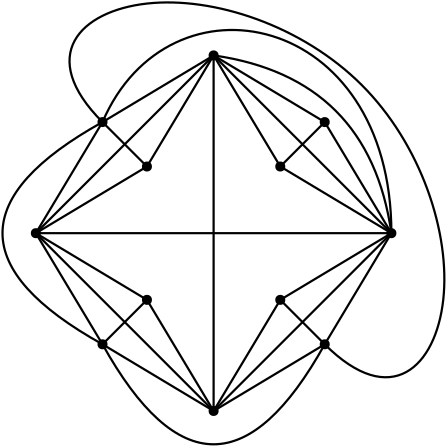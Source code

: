 <?xml version="1.0"?>
<!DOCTYPE ipe SYSTEM "ipe.dtd">
<ipe version="70218" creator="Ipe 7.2.24">
<info created="D:20220307114630" modified="D:20220307140047"/>
<ipestyle name="basic">
<symbol name="arrow/arc(spx)">
<path stroke="sym-stroke" fill="sym-stroke" pen="sym-pen">
0 0 m
-1 0.333 l
-1 -0.333 l
h
</path>
</symbol>
<symbol name="arrow/farc(spx)">
<path stroke="sym-stroke" fill="white" pen="sym-pen">
0 0 m
-1 0.333 l
-1 -0.333 l
h
</path>
</symbol>
<symbol name="arrow/ptarc(spx)">
<path stroke="sym-stroke" fill="sym-stroke" pen="sym-pen">
0 0 m
-1 0.333 l
-0.8 0 l
-1 -0.333 l
h
</path>
</symbol>
<symbol name="arrow/fptarc(spx)">
<path stroke="sym-stroke" fill="white" pen="sym-pen">
0 0 m
-1 0.333 l
-0.8 0 l
-1 -0.333 l
h
</path>
</symbol>
<symbol name="mark/circle(sx)" transformations="translations">
<path fill="sym-stroke">
0.6 0 0 0.6 0 0 e
0.4 0 0 0.4 0 0 e
</path>
</symbol>
<symbol name="mark/disk(sx)" transformations="translations">
<path fill="sym-stroke">
0.6 0 0 0.6 0 0 e
</path>
</symbol>
<symbol name="mark/fdisk(sfx)" transformations="translations">
<group>
<path fill="sym-fill">
0.5 0 0 0.5 0 0 e
</path>
<path fill="sym-stroke" fillrule="eofill">
0.6 0 0 0.6 0 0 e
0.4 0 0 0.4 0 0 e
</path>
</group>
</symbol>
<symbol name="mark/box(sx)" transformations="translations">
<path fill="sym-stroke" fillrule="eofill">
-0.6 -0.6 m
0.6 -0.6 l
0.6 0.6 l
-0.6 0.6 l
h
-0.4 -0.4 m
0.4 -0.4 l
0.4 0.4 l
-0.4 0.4 l
h
</path>
</symbol>
<symbol name="mark/square(sx)" transformations="translations">
<path fill="sym-stroke">
-0.6 -0.6 m
0.6 -0.6 l
0.6 0.6 l
-0.6 0.6 l
h
</path>
</symbol>
<symbol name="mark/fsquare(sfx)" transformations="translations">
<group>
<path fill="sym-fill">
-0.5 -0.5 m
0.5 -0.5 l
0.5 0.5 l
-0.5 0.5 l
h
</path>
<path fill="sym-stroke" fillrule="eofill">
-0.6 -0.6 m
0.6 -0.6 l
0.6 0.6 l
-0.6 0.6 l
h
-0.4 -0.4 m
0.4 -0.4 l
0.4 0.4 l
-0.4 0.4 l
h
</path>
</group>
</symbol>
<symbol name="mark/cross(sx)" transformations="translations">
<group>
<path fill="sym-stroke">
-0.43 -0.57 m
0.57 0.43 l
0.43 0.57 l
-0.57 -0.43 l
h
</path>
<path fill="sym-stroke">
-0.43 0.57 m
0.57 -0.43 l
0.43 -0.57 l
-0.57 0.43 l
h
</path>
</group>
</symbol>
<symbol name="arrow/fnormal(spx)">
<path stroke="sym-stroke" fill="white" pen="sym-pen">
0 0 m
-1 0.333 l
-1 -0.333 l
h
</path>
</symbol>
<symbol name="arrow/pointed(spx)">
<path stroke="sym-stroke" fill="sym-stroke" pen="sym-pen">
0 0 m
-1 0.333 l
-0.8 0 l
-1 -0.333 l
h
</path>
</symbol>
<symbol name="arrow/fpointed(spx)">
<path stroke="sym-stroke" fill="white" pen="sym-pen">
0 0 m
-1 0.333 l
-0.8 0 l
-1 -0.333 l
h
</path>
</symbol>
<symbol name="arrow/linear(spx)">
<path stroke="sym-stroke" pen="sym-pen">
-1 0.333 m
0 0 l
-1 -0.333 l
</path>
</symbol>
<symbol name="arrow/fdouble(spx)">
<path stroke="sym-stroke" fill="white" pen="sym-pen">
0 0 m
-1 0.333 l
-1 -0.333 l
h
-1 0 m
-2 0.333 l
-2 -0.333 l
h
</path>
</symbol>
<symbol name="arrow/double(spx)">
<path stroke="sym-stroke" fill="sym-stroke" pen="sym-pen">
0 0 m
-1 0.333 l
-1 -0.333 l
h
-1 0 m
-2 0.333 l
-2 -0.333 l
h
</path>
</symbol>
<symbol name="arrow/mid-normal(spx)">
<path stroke="sym-stroke" fill="sym-stroke" pen="sym-pen">
0.5 0 m
-0.5 0.333 l
-0.5 -0.333 l
h
</path>
</symbol>
<symbol name="arrow/mid-fnormal(spx)">
<path stroke="sym-stroke" fill="white" pen="sym-pen">
0.5 0 m
-0.5 0.333 l
-0.5 -0.333 l
h
</path>
</symbol>
<symbol name="arrow/mid-pointed(spx)">
<path stroke="sym-stroke" fill="sym-stroke" pen="sym-pen">
0.5 0 m
-0.5 0.333 l
-0.3 0 l
-0.5 -0.333 l
h
</path>
</symbol>
<symbol name="arrow/mid-fpointed(spx)">
<path stroke="sym-stroke" fill="white" pen="sym-pen">
0.5 0 m
-0.5 0.333 l
-0.3 0 l
-0.5 -0.333 l
h
</path>
</symbol>
<symbol name="arrow/mid-double(spx)">
<path stroke="sym-stroke" fill="sym-stroke" pen="sym-pen">
1 0 m
0 0.333 l
0 -0.333 l
h
0 0 m
-1 0.333 l
-1 -0.333 l
h
</path>
</symbol>
<symbol name="arrow/mid-fdouble(spx)">
<path stroke="sym-stroke" fill="white" pen="sym-pen">
1 0 m
0 0.333 l
0 -0.333 l
h
0 0 m
-1 0.333 l
-1 -0.333 l
h
</path>
</symbol>
<anglesize name="22.5 deg" value="22.5"/>
<anglesize name="30 deg" value="30"/>
<anglesize name="45 deg" value="45"/>
<anglesize name="60 deg" value="60"/>
<anglesize name="90 deg" value="90"/>
<arrowsize name="large" value="10"/>
<arrowsize name="small" value="5"/>
<arrowsize name="tiny" value="3"/>
<color name="blue" value="0 0 1"/>
<color name="brown" value="0.647 0.165 0.165"/>
<color name="darkblue" value="0 0 0.545"/>
<color name="darkcyan" value="0 0.545 0.545"/>
<color name="darkgray" value="0.663"/>
<color name="darkgreen" value="0 0.392 0"/>
<color name="darkmagenta" value="0.545 0 0.545"/>
<color name="darkorange" value="1 0.549 0"/>
<color name="darkred" value="0.545 0 0"/>
<color name="gold" value="1 0.843 0"/>
<color name="gray" value="0.745"/>
<color name="green" value="0 1 0"/>
<color name="lightblue" value="0.678 0.847 0.902"/>
<color name="lightcyan" value="0.878 1 1"/>
<color name="lightgray" value="0.827"/>
<color name="lightgreen" value="0.565 0.933 0.565"/>
<color name="lightyellow" value="1 1 0.878"/>
<color name="navy" value="0 0 0.502"/>
<color name="orange" value="1 0.647 0"/>
<color name="pink" value="1 0.753 0.796"/>
<color name="purple" value="0.627 0.125 0.941"/>
<color name="red" value="1 0 0"/>
<color name="seagreen" value="0.18 0.545 0.341"/>
<color name="turquoise" value="0.251 0.878 0.816"/>
<color name="violet" value="0.933 0.51 0.933"/>
<color name="yellow" value="1 1 0"/>
<dashstyle name="dash dot dotted" value="[4 2 1 2 1 2] 0"/>
<dashstyle name="dash dotted" value="[4 2 1 2] 0"/>
<dashstyle name="dashed" value="[4] 0"/>
<dashstyle name="dotted" value="[1 3] 0"/>
<gridsize name="10 pts (~3.5 mm)" value="10"/>
<gridsize name="14 pts (~5 mm)" value="14"/>
<gridsize name="16 pts (~6 mm)" value="16"/>
<gridsize name="20 pts (~7 mm)" value="20"/>
<gridsize name="28 pts (~10 mm)" value="28"/>
<gridsize name="32 pts (~12 mm)" value="32"/>
<gridsize name="4 pts" value="4"/>
<gridsize name="56 pts (~20 mm)" value="56"/>
<gridsize name="8 pts (~3 mm)" value="8"/>
<opacity name="10%" value="0.1"/>
<opacity name="30%" value="0.3"/>
<opacity name="50%" value="0.5"/>
<opacity name="75%" value="0.75"/>
<pen name="fat" value="1.2"/>
<pen name="heavier" value="0.8"/>
<pen name="ultrafat" value="2"/>
<symbolsize name="large" value="5"/>
<symbolsize name="small" value="2"/>
<symbolsize name="tiny" value="1.1"/>
<textsize name="Huge" value="\Huge"/>
<textsize name="LARGE" value="\LARGE"/>
<textsize name="Large" value="\Large"/>
<textsize name="footnote" value="\footnotesize"/>
<textsize name="huge" value="\huge"/>
<textsize name="large" value="\large"/>
<textsize name="small" value="\small"/>
<textsize name="tiny" value="\tiny"/>
<textstyle name="center" begin="\begin{center}" end="\end{center}"/>
<textstyle name="item" begin="\begin{itemize}\item{}" end="\end{itemize}"/>
<textstyle name="itemize" begin="\begin{itemize}" end="\end{itemize}"/>
<tiling name="falling" angle="-60" step="4" width="1"/>
<tiling name="rising" angle="30" step="4" width="1"/>
</ipestyle>
<ipestyle name="brew">
<color name="aliceblue" value="0.941 0.973 1"/>
<color name="brew1" value="0.552 0.827 0.78"/>
<color name="brew2" value="1 1 0.701"/>
<color name="brew3" value="0.745 0.729 0.854"/>
<color name="brew4" value="0.984 0.501 0.447"/>
<color name="brew5" value="0.501 0.694 0.827"/>
<color name="brew6" value="0.992 0.705 0.384"/>
<color name="brew7" value="0.701 0.87 0.411"/>
<color name="brew8" value="0.988 0.803 0.898"/>
</ipestyle>
<page>
<layer name="alpha"/>
<layer name="beta"/>
<layer name="gamma"/>
<layer name="kites"/>
<view layers="alpha gamma" active="alpha"/>
<view layers="alpha beta gamma" active="gamma"/>
<view layers="alpha beta gamma kites" active="kites"/>
<view layers="alpha beta kites" active="kites"/>
<path layer="kites" stroke="black" fill="brew8">
256 704 m
192 640 l
256 576 l
320 640 l
h
</path>
<path layer="beta" stroke="brew4" fill="1" pen="heavier">
256 576 m
248 632
192 640 c
</path>
<path stroke="brew4" fill="1" pen="heavier">
256 576 m
264 632
320 640 c
</path>
<path stroke="brew4" fill="1" pen="heavier">
256 704 m
264 648
320 640 c
</path>
<path stroke="brew4" fill="1" pen="heavier">
192 640 m
248 648
256 704 c
</path>
<path layer="kites" fill="brew8">
256 704 m
280 664 l
320 640 l
296 680 l
h
</path>
<path fill="brew8">
256 576 m
280 616 l
320 640 l
296 600 l
h
</path>
<path fill="brew8">
192 640 m
216 600 l
256 576 l
232 616 l
h
</path>
<path fill="brew8">
192 640 m
232 664 l
256 704 l
216 680 l
h
</path>
<use layer="alpha" name="mark/disk(sx)" pos="192 640" size="normal" stroke="black"/>
<use name="mark/disk(sx)" pos="320 640" size="normal" stroke="black"/>
<use name="mark/disk(sx)" pos="256 704" size="normal" stroke="black"/>
<use name="mark/disk(sx)" pos="256 576" size="normal" stroke="black"/>
<use name="mark/disk(sx)" pos="232 664" size="normal" stroke="black"/>
<use name="mark/disk(sx)" pos="216 680" size="normal" stroke="black"/>
<use name="mark/disk(sx)" pos="280 616" size="normal" stroke="black"/>
<use name="mark/disk(sx)" pos="296 600" size="normal" stroke="black"/>
<use name="mark/disk(sx)" pos="296 680" size="normal" stroke="black"/>
<use name="mark/disk(sx)" pos="280 664" size="normal" stroke="black"/>
<use name="mark/disk(sx)" pos="232 616" size="normal" stroke="black"/>
<use name="mark/disk(sx)" pos="216 600" size="normal" stroke="black"/>
<path stroke="black" pen="heavier">
192 640 m
216 680 l
</path>
<path stroke="black" pen="heavier">
216 680 m
256 704 l
</path>
<path stroke="black" pen="heavier">
256 704 m
232 664 l
</path>
<path stroke="black" pen="heavier">
232 664 m
192 640 l
</path>
<path stroke="black" pen="heavier">
192 640 m
256 704 l
</path>
<path layer="gamma" stroke="black" pen="heavier">
216 680 m
232 664 l
</path>
<path layer="alpha" stroke="black" pen="heavier">
280 664 m
296 680 l
</path>
<path stroke="black" pen="heavier">
256 704 m
296 680 l
</path>
<path stroke="black" pen="heavier">
280 664 m
256 704 l
</path>
<path stroke="black" pen="heavier">
280 664 m
320 640 l
</path>
<path stroke="black" pen="heavier">
320 640 m
296 680 l
</path>
<path layer="gamma" stroke="black" pen="heavier">
320 640 m
256 704 l
</path>
<path layer="alpha" stroke="black" pen="heavier">
216 600 m
192 640 l
</path>
<path stroke="black" pen="heavier">
192 640 m
232 616 l
</path>
<path stroke="black" pen="heavier">
232 616 m
256 576 l
</path>
<path stroke="black" pen="heavier">
256 576 m
216 600 l
</path>
<path layer="gamma" stroke="black" pen="heavier">
216 600 m
232 616 l
</path>
<path layer="alpha" stroke="black" pen="heavier">
256 576 m
192 640 l
</path>
<path stroke="black" pen="heavier">
256 576 m
280 616 l
</path>
<path stroke="black" pen="heavier">
280 616 m
320 640 l
</path>
<path stroke="black" pen="heavier">
320 640 m
296 600 l
</path>
<path stroke="black" pen="heavier">
296 600 m
256 576 l
</path>
<path stroke="black" pen="heavier">
280 616 m
296 600 l
</path>
<path layer="gamma" stroke="black" pen="heavier">
320 640 m
256 576 l
</path>
<path layer="alpha" stroke="black" pen="heavier">
192 640 m
320 640 l
</path>
<path layer="gamma" stroke="black" pen="heavier">
256 576 m
256 704 l
</path>
<path layer="alpha" stroke="black" pen="heavier">
296 600 m
256 528
216 600 c
</path>
<path stroke="black" pen="heavier">
216 600 m
144 640
216 680 c
</path>
<path stroke="black" pen="heavier">
216 680 m
192 704
224 736
320 704
352 608
320 576
296 600 c
</path>
<path stroke="black" pen="heavier">
256 704 m
312 696
320 640 c
</path>
<path stroke="black" pen="heavier">
216 680 m
240 736
320 720
320 640 c
</path>
</page>
</ipe>
